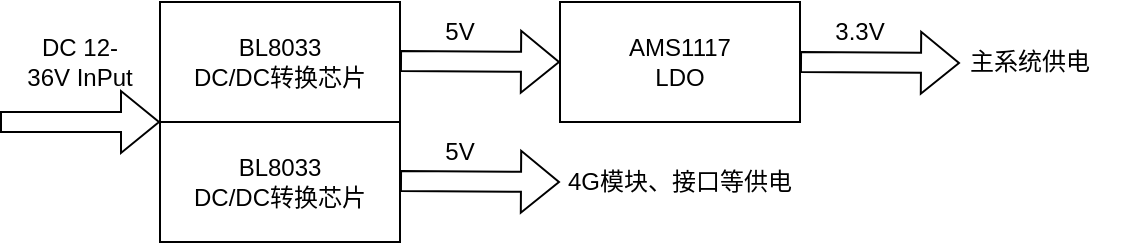 <mxfile version="24.8.6">
  <diagram name="第 1 页" id="QlAe3ckxAPxb02B9ZUo3">
    <mxGraphModel dx="794" dy="513" grid="1" gridSize="10" guides="1" tooltips="1" connect="1" arrows="1" fold="1" page="1" pageScale="1" pageWidth="1654" pageHeight="1169" math="0" shadow="0">
      <root>
        <mxCell id="0" />
        <mxCell id="1" parent="0" />
        <mxCell id="6iiVZlFE0iRmQV2Fbg9Y-1" value="" style="shape=flexArrow;endArrow=classic;html=1;rounded=0;" edge="1" parent="1">
          <mxGeometry width="50" height="50" relative="1" as="geometry">
            <mxPoint x="200" y="230" as="sourcePoint" />
            <mxPoint x="280" y="230" as="targetPoint" />
          </mxGeometry>
        </mxCell>
        <mxCell id="6iiVZlFE0iRmQV2Fbg9Y-3" value="BL8033&lt;br&gt;DC/DC转换芯片" style="whiteSpace=wrap;html=1;" vertex="1" parent="1">
          <mxGeometry x="280" y="170" width="120" height="60" as="geometry" />
        </mxCell>
        <mxCell id="6iiVZlFE0iRmQV2Fbg9Y-4" value="BL8033&lt;br&gt;DC/DC转换芯片" style="whiteSpace=wrap;html=1;" vertex="1" parent="1">
          <mxGeometry x="280" y="230" width="120" height="60" as="geometry" />
        </mxCell>
        <mxCell id="6iiVZlFE0iRmQV2Fbg9Y-5" value="" style="shape=flexArrow;endArrow=classic;html=1;rounded=0;" edge="1" parent="1">
          <mxGeometry width="50" height="50" relative="1" as="geometry">
            <mxPoint x="400" y="199.5" as="sourcePoint" />
            <mxPoint x="480" y="200" as="targetPoint" />
          </mxGeometry>
        </mxCell>
        <mxCell id="6iiVZlFE0iRmQV2Fbg9Y-6" value="AMS1117&lt;br&gt;LDO" style="whiteSpace=wrap;html=1;" vertex="1" parent="1">
          <mxGeometry x="480" y="170" width="120" height="60" as="geometry" />
        </mxCell>
        <mxCell id="6iiVZlFE0iRmQV2Fbg9Y-7" value="" style="shape=flexArrow;endArrow=classic;html=1;rounded=0;" edge="1" parent="1">
          <mxGeometry width="50" height="50" relative="1" as="geometry">
            <mxPoint x="400" y="259.5" as="sourcePoint" />
            <mxPoint x="480" y="260" as="targetPoint" />
          </mxGeometry>
        </mxCell>
        <mxCell id="6iiVZlFE0iRmQV2Fbg9Y-8" value="5V" style="text;html=1;align=center;verticalAlign=middle;whiteSpace=wrap;rounded=0;" vertex="1" parent="1">
          <mxGeometry x="400" y="170" width="60" height="30" as="geometry" />
        </mxCell>
        <mxCell id="6iiVZlFE0iRmQV2Fbg9Y-9" value="DC 12-36V InPut" style="text;html=1;align=center;verticalAlign=middle;whiteSpace=wrap;rounded=0;" vertex="1" parent="1">
          <mxGeometry x="210" y="185" width="60" height="30" as="geometry" />
        </mxCell>
        <mxCell id="6iiVZlFE0iRmQV2Fbg9Y-11" value="5V" style="text;html=1;align=center;verticalAlign=middle;whiteSpace=wrap;rounded=0;" vertex="1" parent="1">
          <mxGeometry x="400" y="230" width="60" height="30" as="geometry" />
        </mxCell>
        <mxCell id="6iiVZlFE0iRmQV2Fbg9Y-13" value="&lt;div&gt;4G模块、接口等供电&lt;/div&gt;" style="text;html=1;align=center;verticalAlign=middle;whiteSpace=wrap;rounded=0;" vertex="1" parent="1">
          <mxGeometry x="480" y="245" width="120" height="30" as="geometry" />
        </mxCell>
        <mxCell id="6iiVZlFE0iRmQV2Fbg9Y-14" value="主系统供电" style="text;html=1;align=center;verticalAlign=middle;whiteSpace=wrap;rounded=0;" vertex="1" parent="1">
          <mxGeometry x="670" y="185" width="90" height="30" as="geometry" />
        </mxCell>
        <mxCell id="6iiVZlFE0iRmQV2Fbg9Y-16" value="" style="shape=flexArrow;endArrow=classic;html=1;rounded=0;" edge="1" parent="1">
          <mxGeometry width="50" height="50" relative="1" as="geometry">
            <mxPoint x="600" y="200" as="sourcePoint" />
            <mxPoint x="680" y="200.5" as="targetPoint" />
          </mxGeometry>
        </mxCell>
        <mxCell id="6iiVZlFE0iRmQV2Fbg9Y-17" value="3.3V" style="text;html=1;align=center;verticalAlign=middle;whiteSpace=wrap;rounded=0;" vertex="1" parent="1">
          <mxGeometry x="600" y="170" width="60" height="30" as="geometry" />
        </mxCell>
      </root>
    </mxGraphModel>
  </diagram>
</mxfile>
